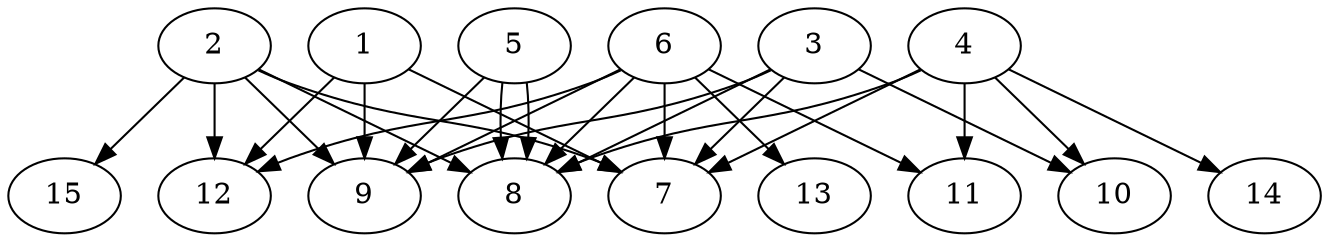 // DAG automatically generated by daggen at Thu Oct  3 13:59:26 2019
// ./daggen --dot -n 15 --ccr 0.3 --fat 0.9 --regular 0.5 --density 0.9 --mindata 5242880 --maxdata 52428800 
digraph G {
  1 [size="27569493", alpha="0.10", expect_size="8270848"] 
  1 -> 7 [size ="8270848"]
  1 -> 9 [size ="8270848"]
  1 -> 12 [size ="8270848"]
  2 [size="157085013", alpha="0.00", expect_size="47125504"] 
  2 -> 7 [size ="47125504"]
  2 -> 8 [size ="47125504"]
  2 -> 9 [size ="47125504"]
  2 -> 12 [size ="47125504"]
  2 -> 15 [size ="47125504"]
  3 [size="173827413", alpha="0.02", expect_size="52148224"] 
  3 -> 7 [size ="52148224"]
  3 -> 8 [size ="52148224"]
  3 -> 9 [size ="52148224"]
  3 -> 10 [size ="52148224"]
  4 [size="24128853", alpha="0.20", expect_size="7238656"] 
  4 -> 7 [size ="7238656"]
  4 -> 8 [size ="7238656"]
  4 -> 10 [size ="7238656"]
  4 -> 11 [size ="7238656"]
  4 -> 14 [size ="7238656"]
  5 [size="120326827", alpha="0.10", expect_size="36098048"] 
  5 -> 8 [size ="36098048"]
  5 -> 8 [size ="36098048"]
  5 -> 9 [size ="36098048"]
  6 [size="80660480", alpha="0.18", expect_size="24198144"] 
  6 -> 7 [size ="24198144"]
  6 -> 8 [size ="24198144"]
  6 -> 9 [size ="24198144"]
  6 -> 11 [size ="24198144"]
  6 -> 12 [size ="24198144"]
  6 -> 13 [size ="24198144"]
  7 [size="68191573", alpha="0.18", expect_size="20457472"] 
  8 [size="144790187", alpha="0.09", expect_size="43437056"] 
  9 [size="130812587", alpha="0.12", expect_size="39243776"] 
  10 [size="116988587", alpha="0.13", expect_size="35096576"] 
  11 [size="26951680", alpha="0.05", expect_size="8085504"] 
  12 [size="105867947", alpha="0.10", expect_size="31760384"] 
  13 [size="107646293", alpha="0.02", expect_size="32293888"] 
  14 [size="125064533", alpha="0.00", expect_size="37519360"] 
  15 [size="121483947", alpha="0.05", expect_size="36445184"] 
}
